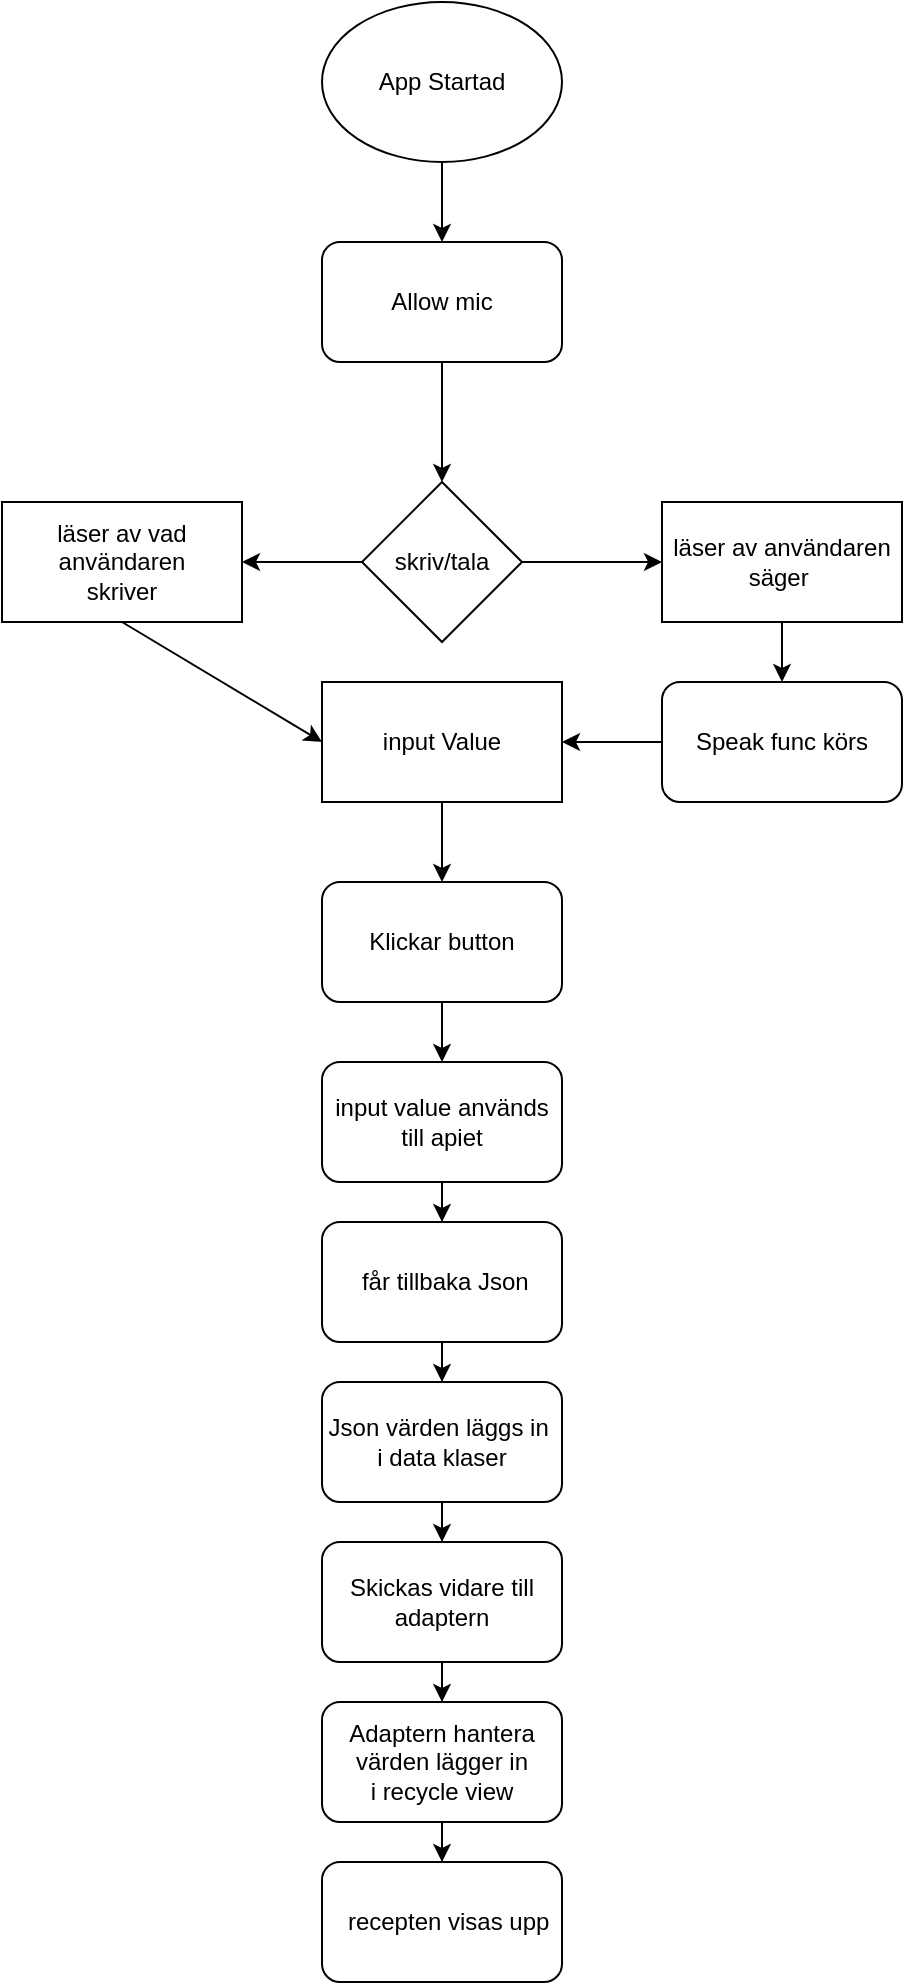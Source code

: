 <mxfile version="20.5.1" type="github">
  <diagram id="v6Ln4KigzNw2mUQ1JO0X" name="Sida-1">
    <mxGraphModel dx="868" dy="482" grid="1" gridSize="10" guides="1" tooltips="1" connect="1" arrows="1" fold="1" page="1" pageScale="1" pageWidth="827" pageHeight="1169" math="0" shadow="0">
      <root>
        <mxCell id="0" />
        <mxCell id="1" parent="0" />
        <mxCell id="9pmg5WZjuqoNcfPFEuG9-3" value="" style="edgeStyle=orthogonalEdgeStyle;rounded=0;orthogonalLoop=1;jettySize=auto;html=1;entryX=0.5;entryY=0;entryDx=0;entryDy=0;" edge="1" parent="1" source="9pmg5WZjuqoNcfPFEuG9-1" target="9pmg5WZjuqoNcfPFEuG9-6">
          <mxGeometry relative="1" as="geometry" />
        </mxCell>
        <mxCell id="9pmg5WZjuqoNcfPFEuG9-1" value="App Startad" style="ellipse;whiteSpace=wrap;html=1;" vertex="1" parent="1">
          <mxGeometry x="340" y="10" width="120" height="80" as="geometry" />
        </mxCell>
        <mxCell id="9pmg5WZjuqoNcfPFEuG9-5" value="" style="edgeStyle=orthogonalEdgeStyle;rounded=0;orthogonalLoop=1;jettySize=auto;html=1;" edge="1" parent="1" source="9pmg5WZjuqoNcfPFEuG9-2" target="9pmg5WZjuqoNcfPFEuG9-4">
          <mxGeometry relative="1" as="geometry" />
        </mxCell>
        <mxCell id="9pmg5WZjuqoNcfPFEuG9-9" value="" style="edgeStyle=orthogonalEdgeStyle;rounded=0;orthogonalLoop=1;jettySize=auto;html=1;" edge="1" parent="1" source="9pmg5WZjuqoNcfPFEuG9-2" target="9pmg5WZjuqoNcfPFEuG9-8">
          <mxGeometry relative="1" as="geometry" />
        </mxCell>
        <mxCell id="9pmg5WZjuqoNcfPFEuG9-2" value="skriv/tala" style="rhombus;whiteSpace=wrap;html=1;" vertex="1" parent="1">
          <mxGeometry x="360" y="250" width="80" height="80" as="geometry" />
        </mxCell>
        <mxCell id="9pmg5WZjuqoNcfPFEuG9-15" value="" style="edgeStyle=orthogonalEdgeStyle;rounded=0;orthogonalLoop=1;jettySize=auto;html=1;" edge="1" parent="1" source="9pmg5WZjuqoNcfPFEuG9-4" target="9pmg5WZjuqoNcfPFEuG9-14">
          <mxGeometry relative="1" as="geometry" />
        </mxCell>
        <mxCell id="9pmg5WZjuqoNcfPFEuG9-4" value="läser av användaren säger&amp;nbsp;" style="whiteSpace=wrap;html=1;" vertex="1" parent="1">
          <mxGeometry x="510" y="260" width="120" height="60" as="geometry" />
        </mxCell>
        <mxCell id="9pmg5WZjuqoNcfPFEuG9-7" value="" style="edgeStyle=orthogonalEdgeStyle;rounded=0;orthogonalLoop=1;jettySize=auto;html=1;" edge="1" parent="1" source="9pmg5WZjuqoNcfPFEuG9-6" target="9pmg5WZjuqoNcfPFEuG9-2">
          <mxGeometry relative="1" as="geometry" />
        </mxCell>
        <mxCell id="9pmg5WZjuqoNcfPFEuG9-6" value="Allow mic" style="rounded=1;whiteSpace=wrap;html=1;" vertex="1" parent="1">
          <mxGeometry x="340" y="130" width="120" height="60" as="geometry" />
        </mxCell>
        <mxCell id="9pmg5WZjuqoNcfPFEuG9-8" value="läser av vad användaren&lt;br&gt;skriver" style="whiteSpace=wrap;html=1;" vertex="1" parent="1">
          <mxGeometry x="180" y="260" width="120" height="60" as="geometry" />
        </mxCell>
        <mxCell id="9pmg5WZjuqoNcfPFEuG9-19" value="" style="edgeStyle=orthogonalEdgeStyle;rounded=0;orthogonalLoop=1;jettySize=auto;html=1;" edge="1" parent="1" source="9pmg5WZjuqoNcfPFEuG9-10" target="9pmg5WZjuqoNcfPFEuG9-18">
          <mxGeometry relative="1" as="geometry" />
        </mxCell>
        <mxCell id="9pmg5WZjuqoNcfPFEuG9-10" value="input Value" style="whiteSpace=wrap;html=1;" vertex="1" parent="1">
          <mxGeometry x="340" y="350" width="120" height="60" as="geometry" />
        </mxCell>
        <mxCell id="9pmg5WZjuqoNcfPFEuG9-16" value="" style="edgeStyle=orthogonalEdgeStyle;rounded=0;orthogonalLoop=1;jettySize=auto;html=1;" edge="1" parent="1" source="9pmg5WZjuqoNcfPFEuG9-14" target="9pmg5WZjuqoNcfPFEuG9-10">
          <mxGeometry relative="1" as="geometry" />
        </mxCell>
        <mxCell id="9pmg5WZjuqoNcfPFEuG9-14" value="Speak func körs" style="rounded=1;whiteSpace=wrap;html=1;" vertex="1" parent="1">
          <mxGeometry x="510" y="350" width="120" height="60" as="geometry" />
        </mxCell>
        <mxCell id="9pmg5WZjuqoNcfPFEuG9-17" value="" style="endArrow=classic;html=1;rounded=0;exitX=0.5;exitY=1;exitDx=0;exitDy=0;entryX=0;entryY=0.5;entryDx=0;entryDy=0;" edge="1" parent="1" source="9pmg5WZjuqoNcfPFEuG9-8" target="9pmg5WZjuqoNcfPFEuG9-10">
          <mxGeometry width="50" height="50" relative="1" as="geometry">
            <mxPoint x="220" y="410" as="sourcePoint" />
            <mxPoint x="270" y="360" as="targetPoint" />
          </mxGeometry>
        </mxCell>
        <mxCell id="9pmg5WZjuqoNcfPFEuG9-21" value="" style="edgeStyle=orthogonalEdgeStyle;rounded=0;orthogonalLoop=1;jettySize=auto;html=1;" edge="1" parent="1" source="9pmg5WZjuqoNcfPFEuG9-18" target="9pmg5WZjuqoNcfPFEuG9-20">
          <mxGeometry relative="1" as="geometry" />
        </mxCell>
        <mxCell id="9pmg5WZjuqoNcfPFEuG9-18" value="Klickar button" style="rounded=1;whiteSpace=wrap;html=1;" vertex="1" parent="1">
          <mxGeometry x="340" y="450" width="120" height="60" as="geometry" />
        </mxCell>
        <mxCell id="9pmg5WZjuqoNcfPFEuG9-25" value="" style="edgeStyle=orthogonalEdgeStyle;rounded=0;orthogonalLoop=1;jettySize=auto;html=1;" edge="1" parent="1" source="9pmg5WZjuqoNcfPFEuG9-20" target="9pmg5WZjuqoNcfPFEuG9-24">
          <mxGeometry relative="1" as="geometry" />
        </mxCell>
        <mxCell id="9pmg5WZjuqoNcfPFEuG9-20" value="input value används&lt;br&gt;till apiet" style="whiteSpace=wrap;html=1;rounded=1;" vertex="1" parent="1">
          <mxGeometry x="340" y="540" width="120" height="60" as="geometry" />
        </mxCell>
        <mxCell id="9pmg5WZjuqoNcfPFEuG9-27" value="" style="edgeStyle=orthogonalEdgeStyle;rounded=0;orthogonalLoop=1;jettySize=auto;html=1;" edge="1" parent="1" source="9pmg5WZjuqoNcfPFEuG9-24" target="9pmg5WZjuqoNcfPFEuG9-26">
          <mxGeometry relative="1" as="geometry" />
        </mxCell>
        <mxCell id="9pmg5WZjuqoNcfPFEuG9-24" value="&amp;nbsp;får tillbaka Json" style="whiteSpace=wrap;html=1;rounded=1;" vertex="1" parent="1">
          <mxGeometry x="340" y="620" width="120" height="60" as="geometry" />
        </mxCell>
        <mxCell id="9pmg5WZjuqoNcfPFEuG9-29" value="" style="edgeStyle=orthogonalEdgeStyle;rounded=0;orthogonalLoop=1;jettySize=auto;html=1;" edge="1" parent="1" source="9pmg5WZjuqoNcfPFEuG9-26" target="9pmg5WZjuqoNcfPFEuG9-28">
          <mxGeometry relative="1" as="geometry" />
        </mxCell>
        <mxCell id="9pmg5WZjuqoNcfPFEuG9-26" value="Json värden läggs in&amp;nbsp;&lt;br&gt;i data klaser" style="whiteSpace=wrap;html=1;rounded=1;" vertex="1" parent="1">
          <mxGeometry x="340" y="700" width="120" height="60" as="geometry" />
        </mxCell>
        <mxCell id="9pmg5WZjuqoNcfPFEuG9-31" value="" style="edgeStyle=orthogonalEdgeStyle;rounded=0;orthogonalLoop=1;jettySize=auto;html=1;" edge="1" parent="1" source="9pmg5WZjuqoNcfPFEuG9-28" target="9pmg5WZjuqoNcfPFEuG9-30">
          <mxGeometry relative="1" as="geometry" />
        </mxCell>
        <mxCell id="9pmg5WZjuqoNcfPFEuG9-28" value="Skickas vidare till&lt;br&gt;adaptern" style="rounded=1;whiteSpace=wrap;html=1;" vertex="1" parent="1">
          <mxGeometry x="340" y="780" width="120" height="60" as="geometry" />
        </mxCell>
        <mxCell id="9pmg5WZjuqoNcfPFEuG9-33" value="" style="edgeStyle=orthogonalEdgeStyle;rounded=0;orthogonalLoop=1;jettySize=auto;html=1;" edge="1" parent="1" source="9pmg5WZjuqoNcfPFEuG9-30" target="9pmg5WZjuqoNcfPFEuG9-32">
          <mxGeometry relative="1" as="geometry" />
        </mxCell>
        <mxCell id="9pmg5WZjuqoNcfPFEuG9-30" value="Adaptern hantera värden lägger in&lt;br&gt;i recycle view" style="rounded=1;whiteSpace=wrap;html=1;" vertex="1" parent="1">
          <mxGeometry x="340" y="860" width="120" height="60" as="geometry" />
        </mxCell>
        <mxCell id="9pmg5WZjuqoNcfPFEuG9-32" value="&amp;nbsp; recepten visas upp" style="whiteSpace=wrap;html=1;rounded=1;" vertex="1" parent="1">
          <mxGeometry x="340" y="940" width="120" height="60" as="geometry" />
        </mxCell>
      </root>
    </mxGraphModel>
  </diagram>
</mxfile>
